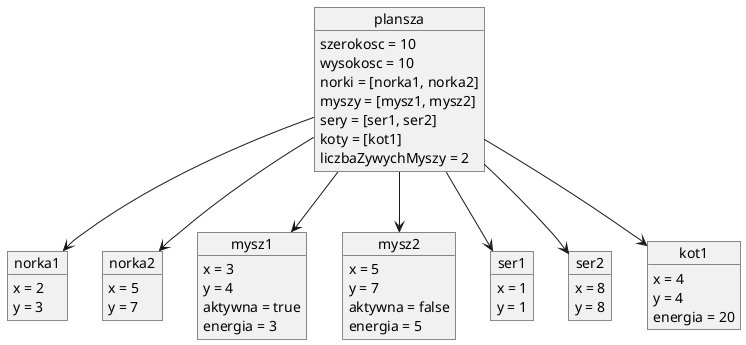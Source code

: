 @startuml

object plansza {
  szerokosc = 10
  wysokosc = 10
  norki = [norka1, norka2]
  myszy = [mysz1, mysz2]
  sery = [ser1, ser2]
  koty = [kot1]
  liczbaZywychMyszy = 2
}

object norka1 {
  x = 2
  y = 3
}

object norka2 {
  x = 5
  y = 7
}

object mysz1 {
  x = 3
  y = 4
  aktywna = true
  energia = 3
}

object mysz2 {
  x = 5
  y = 7
  aktywna = false
  energia = 5
}

object ser1 {
  x = 1
  y = 1
}

object ser2 {
  x = 8
  y = 8
}

object kot1 {
  x = 4
  y = 4
  energia = 20
}

plansza --> norka1
plansza --> norka2
plansza --> mysz1
plansza --> mysz2
plansza --> ser1
plansza --> ser2
plansza --> kot1

@enduml